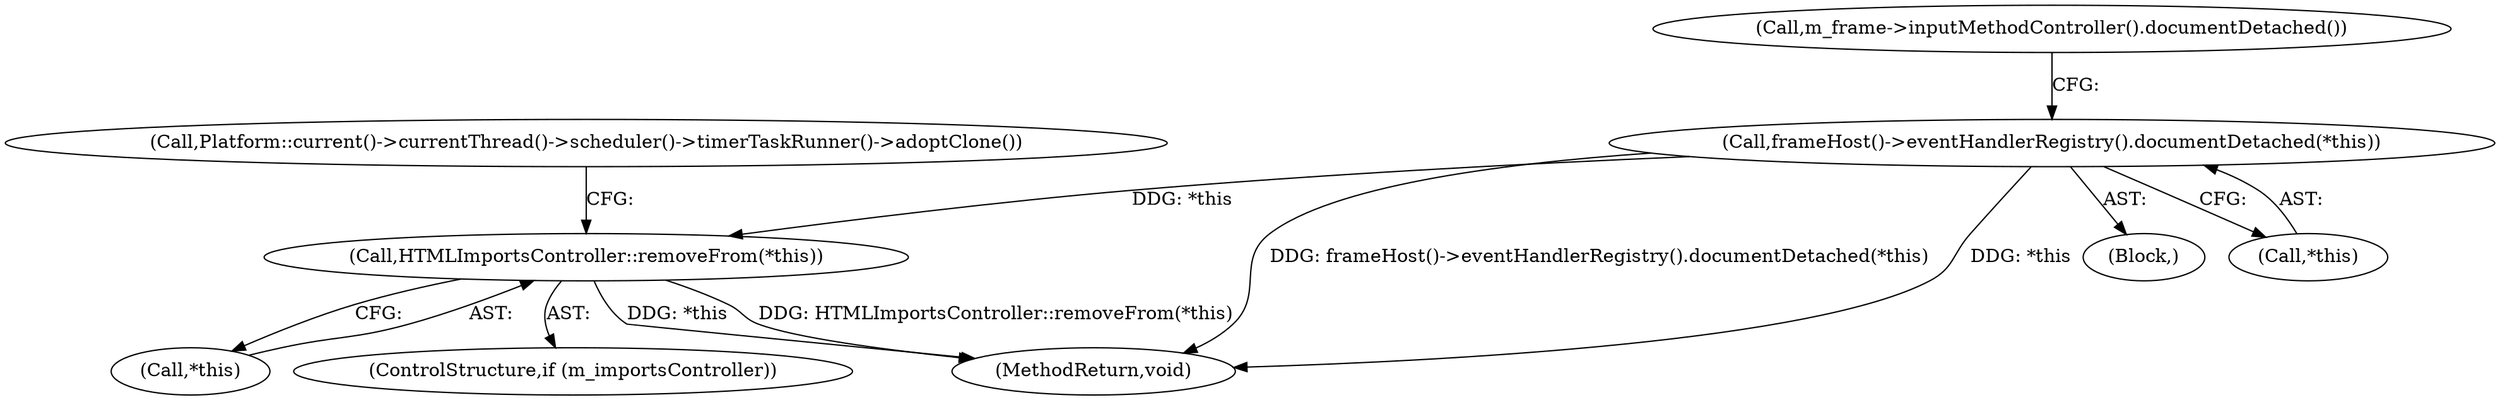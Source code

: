 digraph "0_Chrome_4c8b008f055f79e622344627fed7f820375a4f01@API" {
"1000224" [label="(Call,HTMLImportsController::removeFrom(*this))"];
"1000214" [label="(Call,frameHost()->eventHandlerRegistry().documentDetached(*this))"];
"1000225" [label="(Call,*this)"];
"1000214" [label="(Call,frameHost()->eventHandlerRegistry().documentDetached(*this))"];
"1000222" [label="(ControlStructure,if (m_importsController))"];
"1000240" [label="(MethodReturn,void)"];
"1000228" [label="(Call,Platform::current()->currentThread()->scheduler()->timerTaskRunner()->adoptClone())"];
"1000217" [label="(Call,m_frame->inputMethodController().documentDetached())"];
"1000102" [label="(Block,)"];
"1000224" [label="(Call,HTMLImportsController::removeFrom(*this))"];
"1000215" [label="(Call,*this)"];
"1000224" -> "1000222"  [label="AST: "];
"1000224" -> "1000225"  [label="CFG: "];
"1000225" -> "1000224"  [label="AST: "];
"1000228" -> "1000224"  [label="CFG: "];
"1000224" -> "1000240"  [label="DDG: *this"];
"1000224" -> "1000240"  [label="DDG: HTMLImportsController::removeFrom(*this)"];
"1000214" -> "1000224"  [label="DDG: *this"];
"1000214" -> "1000102"  [label="AST: "];
"1000214" -> "1000215"  [label="CFG: "];
"1000215" -> "1000214"  [label="AST: "];
"1000217" -> "1000214"  [label="CFG: "];
"1000214" -> "1000240"  [label="DDG: frameHost()->eventHandlerRegistry().documentDetached(*this)"];
"1000214" -> "1000240"  [label="DDG: *this"];
}
